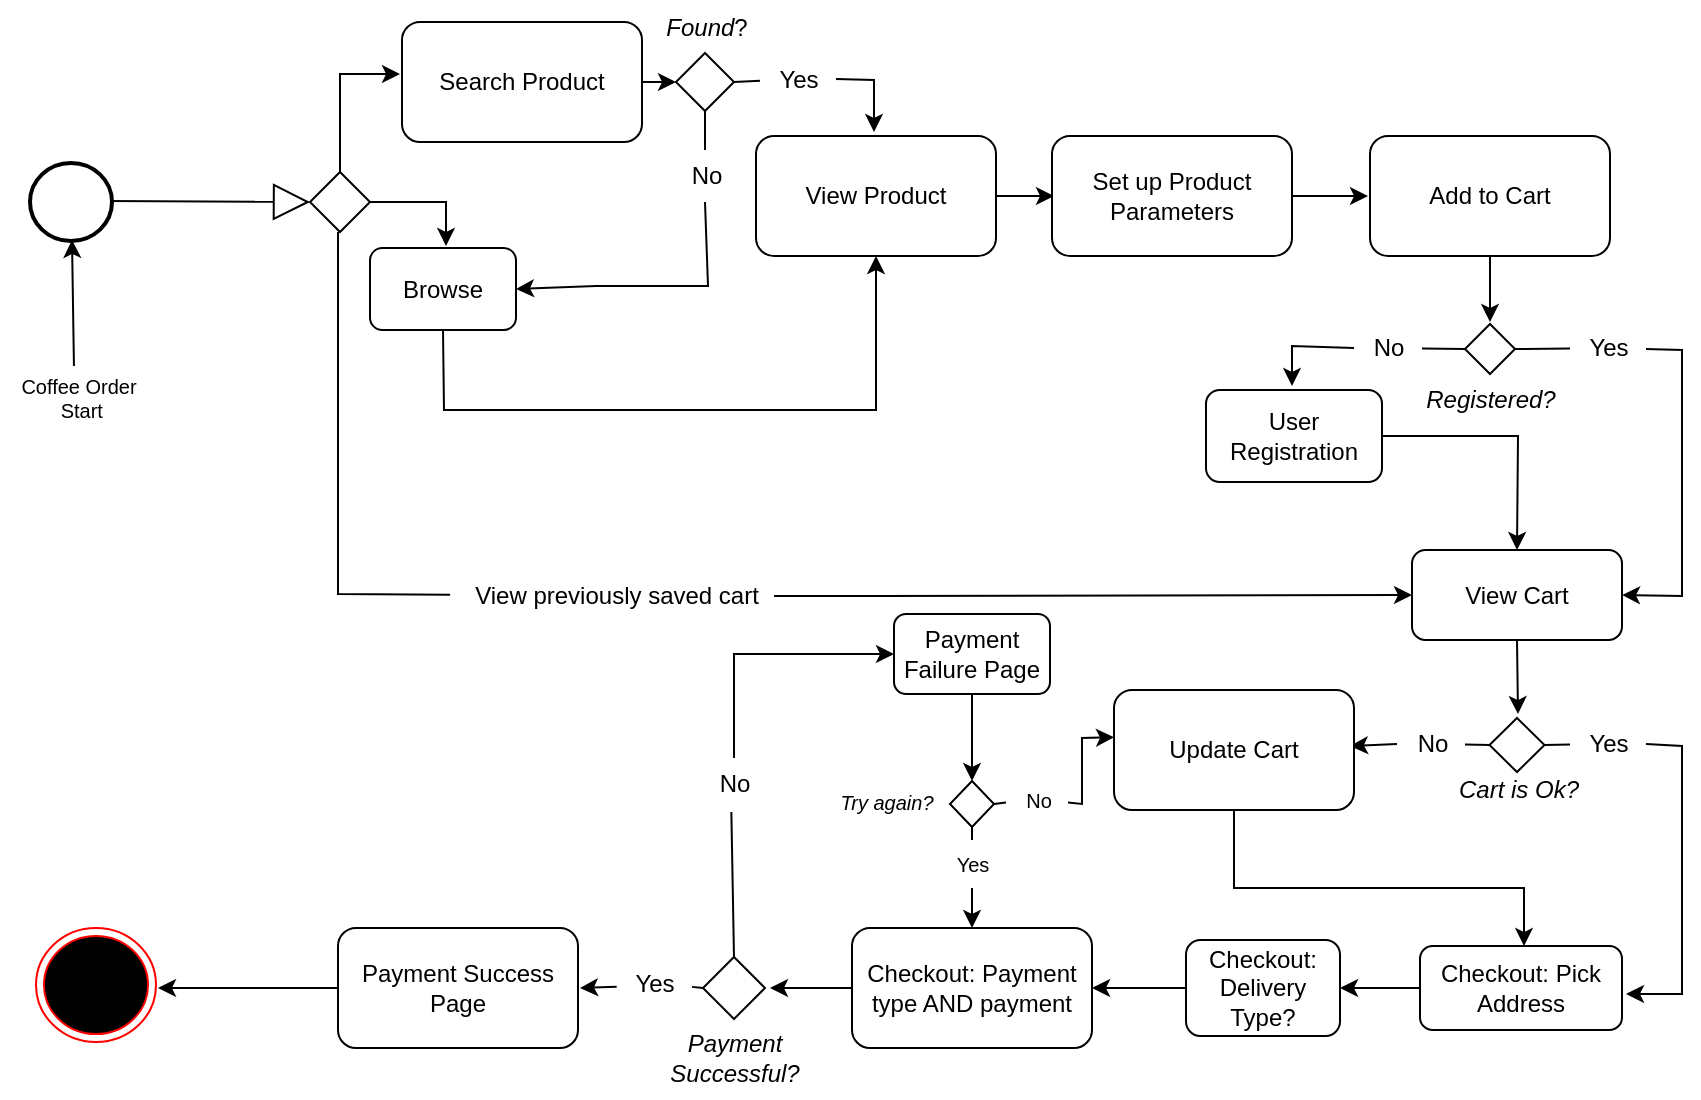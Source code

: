 <mxfile version="20.6.2" type="github">
  <diagram id="cazoWzVYaCpYhp44iTC1" name="Page-1">
    <mxGraphModel dx="1245" dy="752" grid="0" gridSize="10" guides="1" tooltips="1" connect="1" arrows="1" fold="1" page="1" pageScale="1" pageWidth="1400" pageHeight="850" math="0" shadow="0">
      <root>
        <mxCell id="0" />
        <mxCell id="1" parent="0" />
        <mxCell id="tXiR94LrtjB0A9zo9EqJ-2" value="&lt;div&gt;&lt;br&gt;&lt;/div&gt;&lt;div&gt;&lt;br&gt;&lt;/div&gt;" style="endArrow=block;endSize=16;endFill=0;html=1;rounded=0;" edge="1" parent="1">
          <mxGeometry width="160" relative="1" as="geometry">
            <mxPoint x="88" y="275.5" as="sourcePoint" />
            <mxPoint x="190" y="276" as="targetPoint" />
          </mxGeometry>
        </mxCell>
        <mxCell id="tXiR94LrtjB0A9zo9EqJ-3" value="" style="rhombus;whiteSpace=wrap;html=1;" vertex="1" parent="1">
          <mxGeometry x="190" y="261" width="30" height="30" as="geometry" />
        </mxCell>
        <mxCell id="tXiR94LrtjB0A9zo9EqJ-8" value="" style="endArrow=classic;html=1;rounded=0;strokeColor=default;strokeWidth=1;exitX=0.5;exitY=0;exitDx=0;exitDy=0;" edge="1" parent="1" source="tXiR94LrtjB0A9zo9EqJ-3">
          <mxGeometry width="50" height="50" relative="1" as="geometry">
            <mxPoint x="367" y="378" as="sourcePoint" />
            <mxPoint x="235" y="212" as="targetPoint" />
            <Array as="points">
              <mxPoint x="205" y="212" />
            </Array>
          </mxGeometry>
        </mxCell>
        <mxCell id="tXiR94LrtjB0A9zo9EqJ-9" value="Search Product" style="rounded=1;whiteSpace=wrap;html=1;" vertex="1" parent="1">
          <mxGeometry x="236" y="186" width="120" height="60" as="geometry" />
        </mxCell>
        <mxCell id="tXiR94LrtjB0A9zo9EqJ-10" value="" style="endArrow=classic;html=1;rounded=0;strokeColor=default;strokeWidth=1;exitX=1;exitY=0.5;exitDx=0;exitDy=0;" edge="1" parent="1" source="tXiR94LrtjB0A9zo9EqJ-9">
          <mxGeometry width="50" height="50" relative="1" as="geometry">
            <mxPoint x="367" y="378" as="sourcePoint" />
            <mxPoint x="373" y="216" as="targetPoint" />
            <Array as="points">
              <mxPoint x="369" y="216" />
            </Array>
          </mxGeometry>
        </mxCell>
        <mxCell id="tXiR94LrtjB0A9zo9EqJ-11" value="" style="rhombus;whiteSpace=wrap;html=1;" vertex="1" parent="1">
          <mxGeometry x="373" y="201.5" width="29" height="29" as="geometry" />
        </mxCell>
        <mxCell id="tXiR94LrtjB0A9zo9EqJ-12" value="&lt;i&gt;Found&lt;/i&gt;?" style="text;html=1;align=center;verticalAlign=middle;resizable=0;points=[];autosize=1;strokeColor=none;fillColor=none;" vertex="1" parent="1">
          <mxGeometry x="357.5" y="175.5" width="60" height="26" as="geometry" />
        </mxCell>
        <mxCell id="tXiR94LrtjB0A9zo9EqJ-13" value="" style="endArrow=classic;html=1;rounded=0;strokeColor=default;strokeWidth=1;exitX=1;exitY=0.5;exitDx=0;exitDy=0;startArrow=none;" edge="1" parent="1" source="tXiR94LrtjB0A9zo9EqJ-14">
          <mxGeometry width="50" height="50" relative="1" as="geometry">
            <mxPoint x="367" y="378" as="sourcePoint" />
            <mxPoint x="472" y="241" as="targetPoint" />
            <Array as="points">
              <mxPoint x="472" y="215" />
            </Array>
          </mxGeometry>
        </mxCell>
        <mxCell id="tXiR94LrtjB0A9zo9EqJ-14" value="Yes" style="text;html=1;align=center;verticalAlign=middle;resizable=0;points=[];autosize=1;strokeColor=none;fillColor=none;" vertex="1" parent="1">
          <mxGeometry x="415" y="201.5" width="38" height="26" as="geometry" />
        </mxCell>
        <mxCell id="tXiR94LrtjB0A9zo9EqJ-15" value="" style="endArrow=none;html=1;rounded=0;strokeColor=default;strokeWidth=1;exitX=1;exitY=0.5;exitDx=0;exitDy=0;" edge="1" parent="1" source="tXiR94LrtjB0A9zo9EqJ-11" target="tXiR94LrtjB0A9zo9EqJ-14">
          <mxGeometry width="50" height="50" relative="1" as="geometry">
            <mxPoint x="402" y="216" as="sourcePoint" />
            <mxPoint x="458" y="241" as="targetPoint" />
            <Array as="points" />
          </mxGeometry>
        </mxCell>
        <mxCell id="tXiR94LrtjB0A9zo9EqJ-16" value="View Product" style="rounded=1;whiteSpace=wrap;html=1;" vertex="1" parent="1">
          <mxGeometry x="413" y="243" width="120" height="60" as="geometry" />
        </mxCell>
        <mxCell id="tXiR94LrtjB0A9zo9EqJ-17" value="" style="endArrow=classic;html=1;rounded=0;strokeColor=default;strokeWidth=1;exitX=1;exitY=0.5;exitDx=0;exitDy=0;" edge="1" parent="1" source="tXiR94LrtjB0A9zo9EqJ-3">
          <mxGeometry width="50" height="50" relative="1" as="geometry">
            <mxPoint x="398" y="307" as="sourcePoint" />
            <mxPoint x="258" y="298" as="targetPoint" />
            <Array as="points">
              <mxPoint x="258" y="276" />
            </Array>
          </mxGeometry>
        </mxCell>
        <mxCell id="tXiR94LrtjB0A9zo9EqJ-18" value="Browse" style="rounded=1;whiteSpace=wrap;html=1;" vertex="1" parent="1">
          <mxGeometry x="220" y="299" width="73" height="41" as="geometry" />
        </mxCell>
        <mxCell id="tXiR94LrtjB0A9zo9EqJ-20" value="" style="endArrow=classic;html=1;rounded=0;strokeColor=default;strokeWidth=1;entryX=1;entryY=0.5;entryDx=0;entryDy=0;startArrow=none;" edge="1" parent="1" target="tXiR94LrtjB0A9zo9EqJ-18">
          <mxGeometry width="50" height="50" relative="1" as="geometry">
            <mxPoint x="333" y="318" as="sourcePoint" />
            <mxPoint x="388" y="321" as="targetPoint" />
            <Array as="points" />
          </mxGeometry>
        </mxCell>
        <mxCell id="tXiR94LrtjB0A9zo9EqJ-22" value="" style="endArrow=none;html=1;rounded=0;strokeColor=default;strokeWidth=1;exitX=0.5;exitY=1;exitDx=0;exitDy=0;startArrow=none;" edge="1" parent="1" source="tXiR94LrtjB0A9zo9EqJ-21">
          <mxGeometry width="50" height="50" relative="1" as="geometry">
            <mxPoint x="387.5" y="230.5" as="sourcePoint" />
            <mxPoint x="333" y="318" as="targetPoint" />
            <Array as="points">
              <mxPoint x="389" y="318" />
            </Array>
          </mxGeometry>
        </mxCell>
        <mxCell id="tXiR94LrtjB0A9zo9EqJ-21" value="No" style="text;html=1;align=center;verticalAlign=middle;resizable=0;points=[];autosize=1;strokeColor=none;fillColor=none;" vertex="1" parent="1">
          <mxGeometry x="370.5" y="250" width="34" height="26" as="geometry" />
        </mxCell>
        <mxCell id="tXiR94LrtjB0A9zo9EqJ-23" value="" style="endArrow=none;html=1;rounded=0;strokeColor=default;strokeWidth=1;exitX=0.5;exitY=1;exitDx=0;exitDy=0;" edge="1" parent="1" source="tXiR94LrtjB0A9zo9EqJ-11" target="tXiR94LrtjB0A9zo9EqJ-21">
          <mxGeometry width="50" height="50" relative="1" as="geometry">
            <mxPoint x="387.5" y="230.5" as="sourcePoint" />
            <mxPoint x="328" y="352" as="targetPoint" />
            <Array as="points" />
          </mxGeometry>
        </mxCell>
        <mxCell id="tXiR94LrtjB0A9zo9EqJ-24" value="" style="endArrow=classic;html=1;rounded=0;strokeColor=default;strokeWidth=1;exitX=0.5;exitY=1;exitDx=0;exitDy=0;entryX=0.5;entryY=1;entryDx=0;entryDy=0;" edge="1" parent="1" source="tXiR94LrtjB0A9zo9EqJ-18" target="tXiR94LrtjB0A9zo9EqJ-16">
          <mxGeometry width="50" height="50" relative="1" as="geometry">
            <mxPoint x="398" y="307" as="sourcePoint" />
            <mxPoint x="475" y="380" as="targetPoint" />
            <Array as="points">
              <mxPoint x="257" y="380" />
              <mxPoint x="473" y="380" />
            </Array>
          </mxGeometry>
        </mxCell>
        <mxCell id="tXiR94LrtjB0A9zo9EqJ-25" value="" style="endArrow=classic;html=1;rounded=0;strokeColor=default;strokeWidth=1;exitX=1;exitY=0.5;exitDx=0;exitDy=0;" edge="1" parent="1" source="tXiR94LrtjB0A9zo9EqJ-16">
          <mxGeometry width="50" height="50" relative="1" as="geometry">
            <mxPoint x="567" y="276" as="sourcePoint" />
            <mxPoint x="562" y="273" as="targetPoint" />
          </mxGeometry>
        </mxCell>
        <mxCell id="tXiR94LrtjB0A9zo9EqJ-26" value="&lt;div&gt;Set up Product&lt;/div&gt;&lt;div&gt;Parameters&lt;br&gt;&lt;/div&gt;" style="rounded=1;whiteSpace=wrap;html=1;" vertex="1" parent="1">
          <mxGeometry x="561" y="243" width="120" height="60" as="geometry" />
        </mxCell>
        <mxCell id="tXiR94LrtjB0A9zo9EqJ-27" value="" style="endArrow=classic;html=1;rounded=0;strokeColor=default;strokeWidth=1;exitX=1;exitY=0.5;exitDx=0;exitDy=0;" edge="1" parent="1" source="tXiR94LrtjB0A9zo9EqJ-26">
          <mxGeometry width="50" height="50" relative="1" as="geometry">
            <mxPoint x="725" y="277.5" as="sourcePoint" />
            <mxPoint x="719" y="273" as="targetPoint" />
          </mxGeometry>
        </mxCell>
        <mxCell id="tXiR94LrtjB0A9zo9EqJ-28" value="Add to Cart" style="rounded=1;whiteSpace=wrap;html=1;" vertex="1" parent="1">
          <mxGeometry x="720" y="243" width="120" height="60" as="geometry" />
        </mxCell>
        <mxCell id="tXiR94LrtjB0A9zo9EqJ-30" value="" style="endArrow=classic;html=1;rounded=0;strokeColor=default;strokeWidth=1;exitX=0.5;exitY=1;exitDx=0;exitDy=0;" edge="1" parent="1" source="tXiR94LrtjB0A9zo9EqJ-28">
          <mxGeometry width="50" height="50" relative="1" as="geometry">
            <mxPoint x="794" y="391" as="sourcePoint" />
            <mxPoint x="780" y="336" as="targetPoint" />
          </mxGeometry>
        </mxCell>
        <mxCell id="tXiR94LrtjB0A9zo9EqJ-31" value="" style="rhombus;whiteSpace=wrap;html=1;" vertex="1" parent="1">
          <mxGeometry x="767.5" y="337" width="25" height="25" as="geometry" />
        </mxCell>
        <mxCell id="tXiR94LrtjB0A9zo9EqJ-32" value="&lt;i&gt;Registered?&lt;/i&gt;" style="text;html=1;align=center;verticalAlign=middle;resizable=0;points=[];autosize=1;strokeColor=none;fillColor=none;" vertex="1" parent="1">
          <mxGeometry x="737.5" y="362" width="85" height="26" as="geometry" />
        </mxCell>
        <mxCell id="tXiR94LrtjB0A9zo9EqJ-33" value="" style="endArrow=classic;html=1;rounded=0;strokeColor=default;strokeWidth=1;exitX=0;exitY=0.5;exitDx=0;exitDy=0;startArrow=none;" edge="1" parent="1" source="tXiR94LrtjB0A9zo9EqJ-34">
          <mxGeometry width="50" height="50" relative="1" as="geometry">
            <mxPoint x="794" y="391" as="sourcePoint" />
            <mxPoint x="681" y="368" as="targetPoint" />
            <Array as="points">
              <mxPoint x="681" y="348" />
            </Array>
          </mxGeometry>
        </mxCell>
        <mxCell id="tXiR94LrtjB0A9zo9EqJ-34" value="No" style="text;html=1;align=center;verticalAlign=middle;resizable=0;points=[];autosize=1;strokeColor=none;fillColor=none;" vertex="1" parent="1">
          <mxGeometry x="712" y="336" width="34" height="26" as="geometry" />
        </mxCell>
        <mxCell id="tXiR94LrtjB0A9zo9EqJ-35" value="" style="endArrow=none;html=1;rounded=0;strokeColor=default;strokeWidth=1;exitX=0;exitY=0.5;exitDx=0;exitDy=0;" edge="1" parent="1" source="tXiR94LrtjB0A9zo9EqJ-31" target="tXiR94LrtjB0A9zo9EqJ-34">
          <mxGeometry width="50" height="50" relative="1" as="geometry">
            <mxPoint x="767.5" y="349.5" as="sourcePoint" />
            <mxPoint x="681" y="362" as="targetPoint" />
            <Array as="points" />
          </mxGeometry>
        </mxCell>
        <mxCell id="tXiR94LrtjB0A9zo9EqJ-36" value="&lt;div&gt;User &lt;br&gt;&lt;/div&gt;&lt;div&gt;Registration&lt;br&gt;&lt;/div&gt;" style="rounded=1;whiteSpace=wrap;html=1;" vertex="1" parent="1">
          <mxGeometry x="638" y="370" width="88" height="46" as="geometry" />
        </mxCell>
        <mxCell id="tXiR94LrtjB0A9zo9EqJ-37" value="" style="endArrow=classic;html=1;rounded=0;strokeColor=default;strokeWidth=1;entryX=1;entryY=0.5;entryDx=0;entryDy=0;startArrow=none;" edge="1" parent="1" source="tXiR94LrtjB0A9zo9EqJ-39" target="tXiR94LrtjB0A9zo9EqJ-38">
          <mxGeometry width="50" height="50" relative="1" as="geometry">
            <mxPoint x="857" y="352" as="sourcePoint" />
            <mxPoint x="876" y="497" as="targetPoint" />
            <Array as="points">
              <mxPoint x="876" y="350" />
              <mxPoint x="876" y="473" />
            </Array>
          </mxGeometry>
        </mxCell>
        <mxCell id="tXiR94LrtjB0A9zo9EqJ-38" value="View Cart" style="rounded=1;whiteSpace=wrap;html=1;" vertex="1" parent="1">
          <mxGeometry x="741" y="450" width="105" height="45" as="geometry" />
        </mxCell>
        <mxCell id="tXiR94LrtjB0A9zo9EqJ-39" value="Yes" style="text;html=1;align=center;verticalAlign=middle;resizable=0;points=[];autosize=1;strokeColor=none;fillColor=none;" vertex="1" parent="1">
          <mxGeometry x="820" y="336" width="38" height="26" as="geometry" />
        </mxCell>
        <mxCell id="tXiR94LrtjB0A9zo9EqJ-40" value="" style="endArrow=none;html=1;rounded=0;strokeColor=default;strokeWidth=1;exitX=1;exitY=0.5;exitDx=0;exitDy=0;" edge="1" parent="1" source="tXiR94LrtjB0A9zo9EqJ-31" target="tXiR94LrtjB0A9zo9EqJ-39">
          <mxGeometry width="50" height="50" relative="1" as="geometry">
            <mxPoint x="792.5" y="349.5" as="sourcePoint" />
            <mxPoint x="825" y="350" as="targetPoint" />
            <Array as="points" />
          </mxGeometry>
        </mxCell>
        <mxCell id="tXiR94LrtjB0A9zo9EqJ-41" value="" style="endArrow=classic;html=1;rounded=0;strokeColor=default;strokeWidth=1;exitX=1;exitY=0.5;exitDx=0;exitDy=0;entryX=0.5;entryY=0;entryDx=0;entryDy=0;" edge="1" parent="1" source="tXiR94LrtjB0A9zo9EqJ-36" target="tXiR94LrtjB0A9zo9EqJ-38">
          <mxGeometry width="50" height="50" relative="1" as="geometry">
            <mxPoint x="794" y="391" as="sourcePoint" />
            <mxPoint x="821" y="393" as="targetPoint" />
            <Array as="points">
              <mxPoint x="794" y="393" />
            </Array>
          </mxGeometry>
        </mxCell>
        <mxCell id="tXiR94LrtjB0A9zo9EqJ-42" value="" style="endArrow=classic;html=1;rounded=0;strokeColor=default;strokeWidth=1;entryX=0;entryY=0.5;entryDx=0;entryDy=0;startArrow=none;exitX=0.994;exitY=0.519;exitDx=0;exitDy=0;exitPerimeter=0;" edge="1" parent="1" source="tXiR94LrtjB0A9zo9EqJ-43" target="tXiR94LrtjB0A9zo9EqJ-38">
          <mxGeometry width="50" height="50" relative="1" as="geometry">
            <mxPoint x="207" y="467" as="sourcePoint" />
            <mxPoint x="531" y="439" as="targetPoint" />
            <Array as="points">
              <mxPoint x="474" y="473" />
            </Array>
          </mxGeometry>
        </mxCell>
        <mxCell id="tXiR94LrtjB0A9zo9EqJ-43" value="View previously saved cart" style="text;html=1;align=center;verticalAlign=middle;resizable=0;points=[];autosize=1;strokeColor=none;fillColor=none;" vertex="1" parent="1">
          <mxGeometry x="262" y="459.5" width="161" height="26" as="geometry" />
        </mxCell>
        <mxCell id="tXiR94LrtjB0A9zo9EqJ-44" value="" style="endArrow=none;html=1;rounded=0;strokeColor=default;strokeWidth=1;exitX=0.467;exitY=1;exitDx=0;exitDy=0;exitPerimeter=0;entryX=-0.012;entryY=0.494;entryDx=0;entryDy=0;entryPerimeter=0;" edge="1" parent="1" source="tXiR94LrtjB0A9zo9EqJ-3" target="tXiR94LrtjB0A9zo9EqJ-43">
          <mxGeometry width="50" height="50" relative="1" as="geometry">
            <mxPoint x="204.01" y="291" as="sourcePoint" />
            <mxPoint x="204" y="482" as="targetPoint" />
            <Array as="points">
              <mxPoint x="204" y="472" />
            </Array>
          </mxGeometry>
        </mxCell>
        <mxCell id="tXiR94LrtjB0A9zo9EqJ-45" value="" style="endArrow=classic;html=1;rounded=0;strokeColor=default;strokeWidth=1;exitX=0.5;exitY=1;exitDx=0;exitDy=0;" edge="1" parent="1" source="tXiR94LrtjB0A9zo9EqJ-38">
          <mxGeometry width="50" height="50" relative="1" as="geometry">
            <mxPoint x="814" y="518" as="sourcePoint" />
            <mxPoint x="794" y="532" as="targetPoint" />
          </mxGeometry>
        </mxCell>
        <mxCell id="tXiR94LrtjB0A9zo9EqJ-46" value="" style="rhombus;whiteSpace=wrap;html=1;" vertex="1" parent="1">
          <mxGeometry x="779.75" y="534" width="27.5" height="27" as="geometry" />
        </mxCell>
        <mxCell id="tXiR94LrtjB0A9zo9EqJ-47" value="&lt;i&gt;Cart is Ok?&lt;/i&gt;" style="text;html=1;align=center;verticalAlign=middle;resizable=0;points=[];autosize=1;strokeColor=none;fillColor=none;" vertex="1" parent="1">
          <mxGeometry x="754" y="557" width="79" height="26" as="geometry" />
        </mxCell>
        <mxCell id="tXiR94LrtjB0A9zo9EqJ-48" value="" style="endArrow=classic;html=1;rounded=0;strokeColor=default;strokeWidth=1;exitX=1;exitY=0.5;exitDx=0;exitDy=0;startArrow=none;" edge="1" parent="1" source="tXiR94LrtjB0A9zo9EqJ-49">
          <mxGeometry width="50" height="50" relative="1" as="geometry">
            <mxPoint x="814" y="518" as="sourcePoint" />
            <mxPoint x="848" y="672" as="targetPoint" />
            <Array as="points">
              <mxPoint x="876" y="548" />
              <mxPoint x="876" y="672" />
            </Array>
          </mxGeometry>
        </mxCell>
        <mxCell id="tXiR94LrtjB0A9zo9EqJ-49" value="&lt;div&gt;Yes&lt;/div&gt;" style="text;html=1;align=center;verticalAlign=middle;resizable=0;points=[];autosize=1;strokeColor=none;fillColor=none;" vertex="1" parent="1">
          <mxGeometry x="820" y="534" width="38" height="26" as="geometry" />
        </mxCell>
        <mxCell id="tXiR94LrtjB0A9zo9EqJ-50" value="" style="endArrow=none;html=1;rounded=0;strokeColor=default;strokeWidth=1;exitX=1;exitY=0.5;exitDx=0;exitDy=0;" edge="1" parent="1" source="tXiR94LrtjB0A9zo9EqJ-46" target="tXiR94LrtjB0A9zo9EqJ-49">
          <mxGeometry width="50" height="50" relative="1" as="geometry">
            <mxPoint x="807.25" y="547.5" as="sourcePoint" />
            <mxPoint x="848" y="672" as="targetPoint" />
            <Array as="points" />
          </mxGeometry>
        </mxCell>
        <mxCell id="tXiR94LrtjB0A9zo9EqJ-51" value="" style="endArrow=classic;html=1;rounded=0;strokeColor=default;strokeWidth=1;exitX=0;exitY=0.5;exitDx=0;exitDy=0;startArrow=none;" edge="1" parent="1" source="tXiR94LrtjB0A9zo9EqJ-52">
          <mxGeometry width="50" height="50" relative="1" as="geometry">
            <mxPoint x="814" y="518" as="sourcePoint" />
            <mxPoint x="710" y="548" as="targetPoint" />
          </mxGeometry>
        </mxCell>
        <mxCell id="tXiR94LrtjB0A9zo9EqJ-52" value="No" style="text;html=1;align=center;verticalAlign=middle;resizable=0;points=[];autosize=1;strokeColor=none;fillColor=none;" vertex="1" parent="1">
          <mxGeometry x="733.5" y="534" width="34" height="26" as="geometry" />
        </mxCell>
        <mxCell id="tXiR94LrtjB0A9zo9EqJ-53" value="" style="endArrow=none;html=1;rounded=0;strokeColor=default;strokeWidth=1;exitX=0;exitY=0.5;exitDx=0;exitDy=0;" edge="1" parent="1" source="tXiR94LrtjB0A9zo9EqJ-46" target="tXiR94LrtjB0A9zo9EqJ-52">
          <mxGeometry width="50" height="50" relative="1" as="geometry">
            <mxPoint x="779.75" y="547.5" as="sourcePoint" />
            <mxPoint x="710" y="548" as="targetPoint" />
          </mxGeometry>
        </mxCell>
        <mxCell id="tXiR94LrtjB0A9zo9EqJ-54" value="Update Cart" style="rounded=1;whiteSpace=wrap;html=1;" vertex="1" parent="1">
          <mxGeometry x="592" y="520" width="120" height="60" as="geometry" />
        </mxCell>
        <mxCell id="tXiR94LrtjB0A9zo9EqJ-55" value="" style="endArrow=classic;html=1;rounded=0;strokeColor=default;strokeWidth=1;exitX=0.5;exitY=1;exitDx=0;exitDy=0;" edge="1" parent="1" source="tXiR94LrtjB0A9zo9EqJ-54">
          <mxGeometry width="50" height="50" relative="1" as="geometry">
            <mxPoint x="534" y="539" as="sourcePoint" />
            <mxPoint x="797" y="648" as="targetPoint" />
            <Array as="points">
              <mxPoint x="652" y="619" />
              <mxPoint x="797" y="619" />
            </Array>
          </mxGeometry>
        </mxCell>
        <mxCell id="tXiR94LrtjB0A9zo9EqJ-56" value="Checkout: Pick Address" style="rounded=1;whiteSpace=wrap;html=1;" vertex="1" parent="1">
          <mxGeometry x="745" y="648" width="101" height="42" as="geometry" />
        </mxCell>
        <mxCell id="tXiR94LrtjB0A9zo9EqJ-57" value="" style="endArrow=classic;html=1;rounded=0;strokeColor=default;strokeWidth=1;exitX=0;exitY=0.5;exitDx=0;exitDy=0;" edge="1" parent="1" source="tXiR94LrtjB0A9zo9EqJ-56">
          <mxGeometry width="50" height="50" relative="1" as="geometry">
            <mxPoint x="534" y="539" as="sourcePoint" />
            <mxPoint x="705" y="669" as="targetPoint" />
          </mxGeometry>
        </mxCell>
        <mxCell id="tXiR94LrtjB0A9zo9EqJ-58" value="Checkout: Delivery Type?" style="rounded=1;whiteSpace=wrap;html=1;" vertex="1" parent="1">
          <mxGeometry x="628" y="645" width="77" height="48" as="geometry" />
        </mxCell>
        <mxCell id="tXiR94LrtjB0A9zo9EqJ-59" value="" style="endArrow=classic;html=1;rounded=0;strokeColor=default;strokeWidth=1;exitX=0;exitY=0.5;exitDx=0;exitDy=0;" edge="1" parent="1" source="tXiR94LrtjB0A9zo9EqJ-58">
          <mxGeometry width="50" height="50" relative="1" as="geometry">
            <mxPoint x="434" y="546" as="sourcePoint" />
            <mxPoint x="581" y="669" as="targetPoint" />
          </mxGeometry>
        </mxCell>
        <mxCell id="tXiR94LrtjB0A9zo9EqJ-60" value="Checkout: Payment type AND payment" style="rounded=1;whiteSpace=wrap;html=1;" vertex="1" parent="1">
          <mxGeometry x="461" y="639" width="120" height="60" as="geometry" />
        </mxCell>
        <mxCell id="tXiR94LrtjB0A9zo9EqJ-61" value="" style="endArrow=classic;html=1;rounded=0;strokeColor=default;strokeWidth=1;exitX=0;exitY=0.5;exitDx=0;exitDy=0;" edge="1" parent="1" source="tXiR94LrtjB0A9zo9EqJ-60">
          <mxGeometry width="50" height="50" relative="1" as="geometry">
            <mxPoint x="434" y="546" as="sourcePoint" />
            <mxPoint x="420" y="669" as="targetPoint" />
          </mxGeometry>
        </mxCell>
        <mxCell id="tXiR94LrtjB0A9zo9EqJ-62" value="" style="rhombus;whiteSpace=wrap;html=1;" vertex="1" parent="1">
          <mxGeometry x="386.5" y="653.5" width="31" height="31" as="geometry" />
        </mxCell>
        <mxCell id="tXiR94LrtjB0A9zo9EqJ-63" value="&lt;div&gt;&lt;i&gt;Payment &lt;br&gt;&lt;/i&gt;&lt;/div&gt;&lt;div&gt;&lt;i&gt;Successful?&lt;/i&gt;&lt;/div&gt;" style="text;html=1;align=center;verticalAlign=middle;resizable=0;points=[];autosize=1;strokeColor=none;fillColor=none;" vertex="1" parent="1">
          <mxGeometry x="360" y="683" width="84" height="41" as="geometry" />
        </mxCell>
        <mxCell id="tXiR94LrtjB0A9zo9EqJ-64" value="" style="endArrow=classic;html=1;rounded=0;strokeColor=default;strokeWidth=1;exitX=0.009;exitY=0.571;exitDx=0;exitDy=0;startArrow=none;exitPerimeter=0;" edge="1" parent="1" source="tXiR94LrtjB0A9zo9EqJ-65">
          <mxGeometry width="50" height="50" relative="1" as="geometry">
            <mxPoint x="434" y="546" as="sourcePoint" />
            <mxPoint x="325" y="669" as="targetPoint" />
          </mxGeometry>
        </mxCell>
        <mxCell id="tXiR94LrtjB0A9zo9EqJ-65" value="Yes" style="text;html=1;align=center;verticalAlign=middle;resizable=0;points=[];autosize=1;strokeColor=none;fillColor=none;" vertex="1" parent="1">
          <mxGeometry x="343" y="653.5" width="38" height="26" as="geometry" />
        </mxCell>
        <mxCell id="tXiR94LrtjB0A9zo9EqJ-66" value="" style="endArrow=none;html=1;rounded=0;strokeColor=default;strokeWidth=1;exitX=0;exitY=0.5;exitDx=0;exitDy=0;" edge="1" parent="1" source="tXiR94LrtjB0A9zo9EqJ-62" target="tXiR94LrtjB0A9zo9EqJ-65">
          <mxGeometry width="50" height="50" relative="1" as="geometry">
            <mxPoint x="386.5" y="669" as="sourcePoint" />
            <mxPoint x="325" y="669" as="targetPoint" />
          </mxGeometry>
        </mxCell>
        <mxCell id="tXiR94LrtjB0A9zo9EqJ-67" value="Payment Success Page" style="rounded=1;whiteSpace=wrap;html=1;" vertex="1" parent="1">
          <mxGeometry x="204" y="639" width="120" height="60" as="geometry" />
        </mxCell>
        <mxCell id="tXiR94LrtjB0A9zo9EqJ-68" value="" style="endArrow=classic;html=1;rounded=0;strokeColor=default;strokeWidth=1;exitX=0;exitY=0.5;exitDx=0;exitDy=0;" edge="1" parent="1" source="tXiR94LrtjB0A9zo9EqJ-67">
          <mxGeometry width="50" height="50" relative="1" as="geometry">
            <mxPoint x="434" y="546" as="sourcePoint" />
            <mxPoint x="114" y="669" as="targetPoint" />
          </mxGeometry>
        </mxCell>
        <mxCell id="tXiR94LrtjB0A9zo9EqJ-69" value="" style="ellipse;html=1;shape=endState;fillColor=#000000;strokeColor=#ff0000;" vertex="1" parent="1">
          <mxGeometry x="53" y="639" width="60" height="57" as="geometry" />
        </mxCell>
        <mxCell id="tXiR94LrtjB0A9zo9EqJ-70" value="Payment Failure Page" style="rounded=1;whiteSpace=wrap;html=1;" vertex="1" parent="1">
          <mxGeometry x="482" y="482" width="78" height="40" as="geometry" />
        </mxCell>
        <mxCell id="tXiR94LrtjB0A9zo9EqJ-71" value="" style="endArrow=classic;html=1;rounded=0;strokeColor=default;strokeWidth=1;exitX=0.5;exitY=0;exitDx=0;exitDy=0;entryX=0;entryY=0.5;entryDx=0;entryDy=0;startArrow=none;" edge="1" parent="1" source="tXiR94LrtjB0A9zo9EqJ-72" target="tXiR94LrtjB0A9zo9EqJ-70">
          <mxGeometry width="50" height="50" relative="1" as="geometry">
            <mxPoint x="541" y="544" as="sourcePoint" />
            <mxPoint x="591" y="494" as="targetPoint" />
            <Array as="points">
              <mxPoint x="402" y="502" />
            </Array>
          </mxGeometry>
        </mxCell>
        <mxCell id="tXiR94LrtjB0A9zo9EqJ-72" value="No" style="text;html=1;align=center;verticalAlign=middle;resizable=0;points=[];autosize=1;strokeColor=none;fillColor=none;" vertex="1" parent="1">
          <mxGeometry x="385" y="554" width="34" height="26" as="geometry" />
        </mxCell>
        <mxCell id="tXiR94LrtjB0A9zo9EqJ-73" value="" style="endArrow=none;html=1;rounded=0;strokeColor=default;strokeWidth=1;exitX=0.5;exitY=0;exitDx=0;exitDy=0;entryX=0.461;entryY=1.038;entryDx=0;entryDy=0;entryPerimeter=0;" edge="1" parent="1" source="tXiR94LrtjB0A9zo9EqJ-62" target="tXiR94LrtjB0A9zo9EqJ-72">
          <mxGeometry width="50" height="50" relative="1" as="geometry">
            <mxPoint x="402" y="653.5" as="sourcePoint" />
            <mxPoint x="482" y="502" as="targetPoint" />
            <Array as="points" />
          </mxGeometry>
        </mxCell>
        <mxCell id="tXiR94LrtjB0A9zo9EqJ-74" value="" style="rhombus;whiteSpace=wrap;html=1;" vertex="1" parent="1">
          <mxGeometry x="510" y="565.5" width="22" height="23" as="geometry" />
        </mxCell>
        <mxCell id="tXiR94LrtjB0A9zo9EqJ-75" value="&lt;font style=&quot;font-size: 10px;&quot;&gt;&lt;i&gt;Try again?&lt;/i&gt;&lt;/font&gt;" style="text;html=1;align=center;verticalAlign=middle;resizable=0;points=[];autosize=1;strokeColor=none;fillColor=none;" vertex="1" parent="1">
          <mxGeometry x="444" y="562.5" width="67" height="26" as="geometry" />
        </mxCell>
        <mxCell id="tXiR94LrtjB0A9zo9EqJ-76" value="" style="endArrow=classic;html=1;rounded=0;strokeColor=default;strokeWidth=1;fontSize=10;exitX=0.5;exitY=1;exitDx=0;exitDy=0;entryX=0.5;entryY=0;entryDx=0;entryDy=0;" edge="1" parent="1" source="tXiR94LrtjB0A9zo9EqJ-70" target="tXiR94LrtjB0A9zo9EqJ-74">
          <mxGeometry width="50" height="50" relative="1" as="geometry">
            <mxPoint x="541" y="544" as="sourcePoint" />
            <mxPoint x="591" y="494" as="targetPoint" />
          </mxGeometry>
        </mxCell>
        <mxCell id="tXiR94LrtjB0A9zo9EqJ-77" value="" style="endArrow=classic;html=1;rounded=0;strokeColor=default;strokeWidth=1;fontSize=10;exitX=0.5;exitY=1;exitDx=0;exitDy=0;entryX=0.5;entryY=0;entryDx=0;entryDy=0;startArrow=none;" edge="1" parent="1" source="tXiR94LrtjB0A9zo9EqJ-78" target="tXiR94LrtjB0A9zo9EqJ-60">
          <mxGeometry width="50" height="50" relative="1" as="geometry">
            <mxPoint x="541" y="544" as="sourcePoint" />
            <mxPoint x="591" y="494" as="targetPoint" />
          </mxGeometry>
        </mxCell>
        <mxCell id="tXiR94LrtjB0A9zo9EqJ-78" value="Yes" style="text;html=1;align=center;verticalAlign=middle;resizable=0;points=[];autosize=1;strokeColor=none;fillColor=none;fontSize=10;" vertex="1" parent="1">
          <mxGeometry x="504" y="595" width="34" height="24" as="geometry" />
        </mxCell>
        <mxCell id="tXiR94LrtjB0A9zo9EqJ-79" value="" style="endArrow=none;html=1;rounded=0;strokeColor=default;strokeWidth=1;fontSize=10;exitX=0.5;exitY=1;exitDx=0;exitDy=0;entryX=0.5;entryY=0;entryDx=0;entryDy=0;" edge="1" parent="1" source="tXiR94LrtjB0A9zo9EqJ-74" target="tXiR94LrtjB0A9zo9EqJ-78">
          <mxGeometry width="50" height="50" relative="1" as="geometry">
            <mxPoint x="521" y="588.5" as="sourcePoint" />
            <mxPoint x="521" y="639" as="targetPoint" />
          </mxGeometry>
        </mxCell>
        <mxCell id="tXiR94LrtjB0A9zo9EqJ-85" value="" style="endArrow=classic;html=1;rounded=0;strokeColor=default;strokeWidth=1;fontSize=10;entryX=0;entryY=0.394;entryDx=0;entryDy=0;entryPerimeter=0;startArrow=none;" edge="1" parent="1" source="tXiR94LrtjB0A9zo9EqJ-84" target="tXiR94LrtjB0A9zo9EqJ-54">
          <mxGeometry width="50" height="50" relative="1" as="geometry">
            <mxPoint x="540" y="544" as="sourcePoint" />
            <mxPoint x="576" y="518" as="targetPoint" />
            <Array as="points">
              <mxPoint x="576" y="577" />
              <mxPoint x="576" y="544" />
            </Array>
          </mxGeometry>
        </mxCell>
        <mxCell id="tXiR94LrtjB0A9zo9EqJ-84" value="&lt;div&gt;No&lt;/div&gt;" style="text;html=1;align=center;verticalAlign=middle;resizable=0;points=[];autosize=1;strokeColor=none;fillColor=none;fontSize=10;" vertex="1" parent="1">
          <mxGeometry x="538" y="562.5" width="31" height="24" as="geometry" />
        </mxCell>
        <mxCell id="tXiR94LrtjB0A9zo9EqJ-86" value="" style="endArrow=none;html=1;rounded=0;strokeColor=default;strokeWidth=1;fontSize=10;exitX=1;exitY=0.5;exitDx=0;exitDy=0;" edge="1" parent="1" source="tXiR94LrtjB0A9zo9EqJ-74" target="tXiR94LrtjB0A9zo9EqJ-84">
          <mxGeometry width="50" height="50" relative="1" as="geometry">
            <mxPoint x="532" y="577" as="sourcePoint" />
            <mxPoint x="592" y="543.64" as="targetPoint" />
            <Array as="points" />
          </mxGeometry>
        </mxCell>
        <mxCell id="tXiR94LrtjB0A9zo9EqJ-88" value="&lt;div&gt;Coffee Order&lt;/div&gt;&lt;div&gt;&amp;nbsp;Start&lt;/div&gt;&lt;div&gt;&lt;br&gt;&lt;/div&gt;" style="text;html=1;align=center;verticalAlign=middle;resizable=0;points=[];autosize=1;strokeColor=none;fillColor=none;fontSize=10;" vertex="1" parent="1">
          <mxGeometry x="35" y="356" width="78" height="48" as="geometry" />
        </mxCell>
        <mxCell id="tXiR94LrtjB0A9zo9EqJ-89" value="" style="endArrow=classic;html=1;rounded=0;strokeColor=default;strokeWidth=1;fontSize=10;exitX=0.474;exitY=0.042;exitDx=0;exitDy=0;exitPerimeter=0;entryX=0.5;entryY=1;entryDx=0;entryDy=0;" edge="1" parent="1" source="tXiR94LrtjB0A9zo9EqJ-88">
          <mxGeometry width="50" height="50" relative="1" as="geometry">
            <mxPoint x="537" y="562" as="sourcePoint" />
            <mxPoint x="71" y="295" as="targetPoint" />
          </mxGeometry>
        </mxCell>
        <mxCell id="tXiR94LrtjB0A9zo9EqJ-90" value="" style="strokeWidth=2;html=1;shape=mxgraph.flowchart.start_2;whiteSpace=wrap;fontSize=10;" vertex="1" parent="1">
          <mxGeometry x="50" y="256.5" width="41" height="39" as="geometry" />
        </mxCell>
      </root>
    </mxGraphModel>
  </diagram>
</mxfile>
